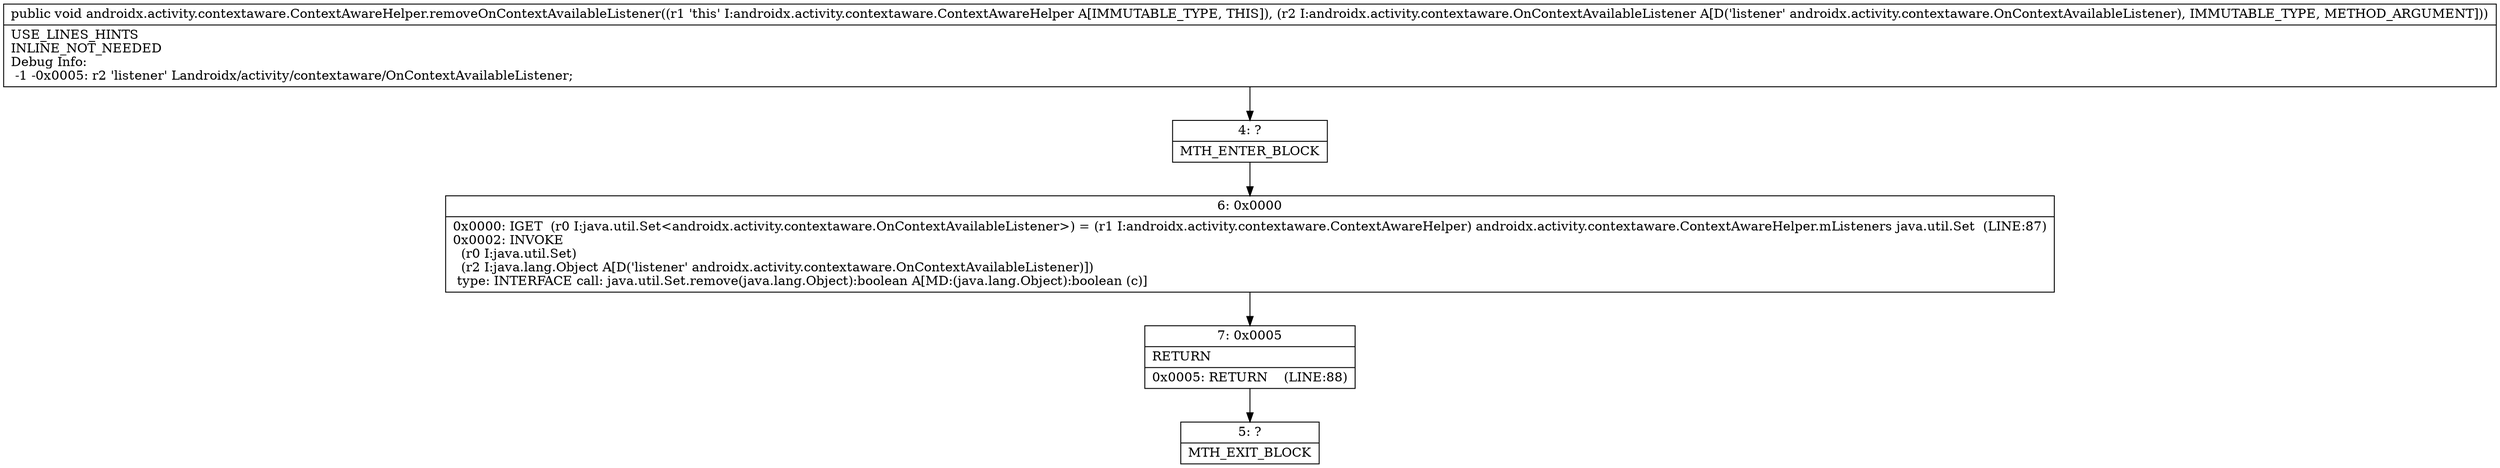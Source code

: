 digraph "CFG forandroidx.activity.contextaware.ContextAwareHelper.removeOnContextAvailableListener(Landroidx\/activity\/contextaware\/OnContextAvailableListener;)V" {
Node_4 [shape=record,label="{4\:\ ?|MTH_ENTER_BLOCK\l}"];
Node_6 [shape=record,label="{6\:\ 0x0000|0x0000: IGET  (r0 I:java.util.Set\<androidx.activity.contextaware.OnContextAvailableListener\>) = (r1 I:androidx.activity.contextaware.ContextAwareHelper) androidx.activity.contextaware.ContextAwareHelper.mListeners java.util.Set  (LINE:87)\l0x0002: INVOKE  \l  (r0 I:java.util.Set)\l  (r2 I:java.lang.Object A[D('listener' androidx.activity.contextaware.OnContextAvailableListener)])\l type: INTERFACE call: java.util.Set.remove(java.lang.Object):boolean A[MD:(java.lang.Object):boolean (c)]\l}"];
Node_7 [shape=record,label="{7\:\ 0x0005|RETURN\l|0x0005: RETURN    (LINE:88)\l}"];
Node_5 [shape=record,label="{5\:\ ?|MTH_EXIT_BLOCK\l}"];
MethodNode[shape=record,label="{public void androidx.activity.contextaware.ContextAwareHelper.removeOnContextAvailableListener((r1 'this' I:androidx.activity.contextaware.ContextAwareHelper A[IMMUTABLE_TYPE, THIS]), (r2 I:androidx.activity.contextaware.OnContextAvailableListener A[D('listener' androidx.activity.contextaware.OnContextAvailableListener), IMMUTABLE_TYPE, METHOD_ARGUMENT]))  | USE_LINES_HINTS\lINLINE_NOT_NEEDED\lDebug Info:\l  \-1 \-0x0005: r2 'listener' Landroidx\/activity\/contextaware\/OnContextAvailableListener;\l}"];
MethodNode -> Node_4;Node_4 -> Node_6;
Node_6 -> Node_7;
Node_7 -> Node_5;
}

